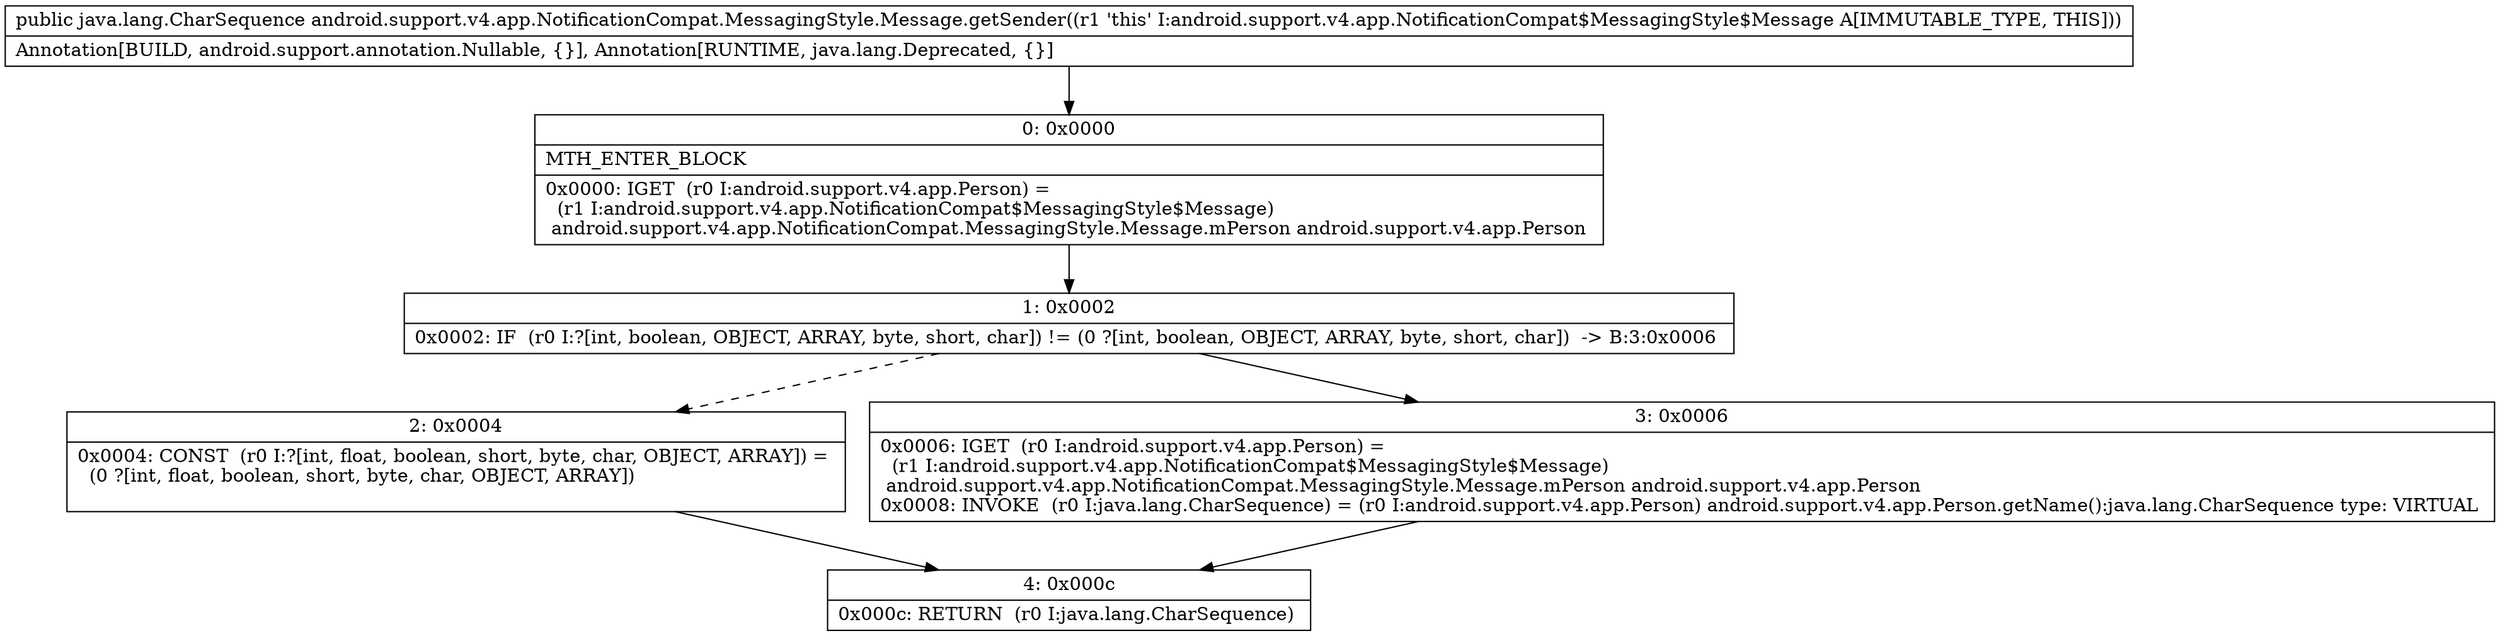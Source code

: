 digraph "CFG forandroid.support.v4.app.NotificationCompat.MessagingStyle.Message.getSender()Ljava\/lang\/CharSequence;" {
Node_0 [shape=record,label="{0\:\ 0x0000|MTH_ENTER_BLOCK\l|0x0000: IGET  (r0 I:android.support.v4.app.Person) = \l  (r1 I:android.support.v4.app.NotificationCompat$MessagingStyle$Message)\l android.support.v4.app.NotificationCompat.MessagingStyle.Message.mPerson android.support.v4.app.Person \l}"];
Node_1 [shape=record,label="{1\:\ 0x0002|0x0002: IF  (r0 I:?[int, boolean, OBJECT, ARRAY, byte, short, char]) != (0 ?[int, boolean, OBJECT, ARRAY, byte, short, char])  \-\> B:3:0x0006 \l}"];
Node_2 [shape=record,label="{2\:\ 0x0004|0x0004: CONST  (r0 I:?[int, float, boolean, short, byte, char, OBJECT, ARRAY]) = \l  (0 ?[int, float, boolean, short, byte, char, OBJECT, ARRAY])\l \l}"];
Node_3 [shape=record,label="{3\:\ 0x0006|0x0006: IGET  (r0 I:android.support.v4.app.Person) = \l  (r1 I:android.support.v4.app.NotificationCompat$MessagingStyle$Message)\l android.support.v4.app.NotificationCompat.MessagingStyle.Message.mPerson android.support.v4.app.Person \l0x0008: INVOKE  (r0 I:java.lang.CharSequence) = (r0 I:android.support.v4.app.Person) android.support.v4.app.Person.getName():java.lang.CharSequence type: VIRTUAL \l}"];
Node_4 [shape=record,label="{4\:\ 0x000c|0x000c: RETURN  (r0 I:java.lang.CharSequence) \l}"];
MethodNode[shape=record,label="{public java.lang.CharSequence android.support.v4.app.NotificationCompat.MessagingStyle.Message.getSender((r1 'this' I:android.support.v4.app.NotificationCompat$MessagingStyle$Message A[IMMUTABLE_TYPE, THIS]))  | Annotation[BUILD, android.support.annotation.Nullable, \{\}], Annotation[RUNTIME, java.lang.Deprecated, \{\}]\l}"];
MethodNode -> Node_0;
Node_0 -> Node_1;
Node_1 -> Node_2[style=dashed];
Node_1 -> Node_3;
Node_2 -> Node_4;
Node_3 -> Node_4;
}

